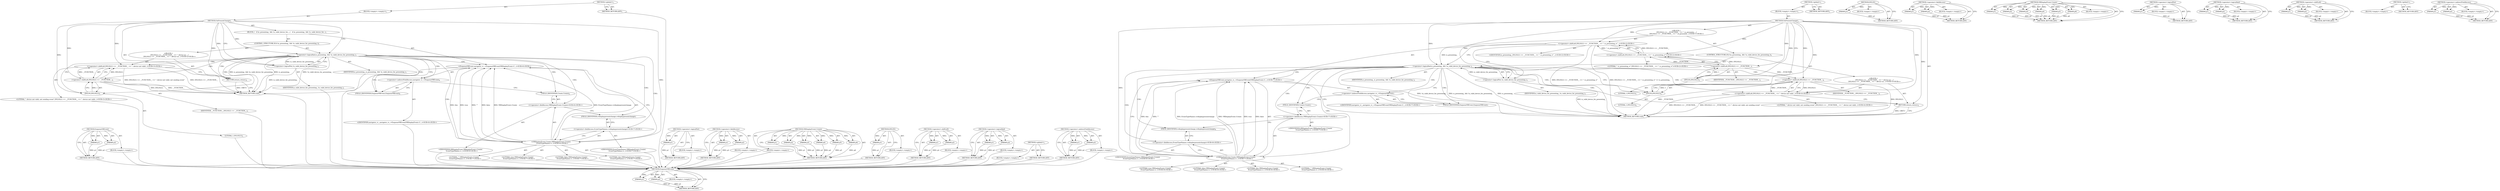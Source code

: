 digraph "&lt;operator&gt;.indirectFieldAccess" {
vulnerable_81 [label=<(METHOD,EnqueueVREvent)>];
vulnerable_82 [label=<(PARAM,p1)>];
vulnerable_83 [label=<(PARAM,p2)>];
vulnerable_84 [label=<(BLOCK,&lt;empty&gt;,&lt;empty&gt;)>];
vulnerable_85 [label=<(METHOD_RETURN,ANY)>];
vulnerable_6 [label=<(METHOD,&lt;global&gt;)<SUB>1</SUB>>];
vulnerable_7 [label=<(BLOCK,&lt;empty&gt;,&lt;empty&gt;)<SUB>1</SUB>>];
vulnerable_8 [label=<(METHOD,OnPresentChange)<SUB>1</SUB>>];
vulnerable_9 [label=<(BLOCK,{
   if (is_presenting_ &amp;&amp; !is_valid_device_for...,{
   if (is_presenting_ &amp;&amp; !is_valid_device_for...)<SUB>1</SUB>>];
vulnerable_10 [label=<(CONTROL_STRUCTURE,IF,if (is_presenting_ &amp;&amp; !is_valid_device_for_presenting_))<SUB>2</SUB>>];
vulnerable_11 [label=<(&lt;operator&gt;.logicalAnd,is_presenting_ &amp;&amp; !is_valid_device_for_presenting_)<SUB>2</SUB>>];
vulnerable_12 [label=<(IDENTIFIER,is_presenting_,is_presenting_ &amp;&amp; !is_valid_device_for_presenting_)<SUB>2</SUB>>];
vulnerable_13 [label=<(&lt;operator&gt;.logicalNot,!is_valid_device_for_presenting_)<SUB>2</SUB>>];
vulnerable_14 [label=<(IDENTIFIER,is_valid_device_for_presenting_,!is_valid_device_for_presenting_)<SUB>2</SUB>>];
vulnerable_15 [label="<(BLOCK,{
     DVLOG(1) &lt;&lt; __FUNCTION__ &lt;&lt; &quot;: device no...,{
     DVLOG(1) &lt;&lt; __FUNCTION__ &lt;&lt; &quot;: device no...)<SUB>2</SUB>>"];
vulnerable_16 [label="<(&lt;operator&gt;.shiftLeft,DVLOG(1) &lt;&lt; __FUNCTION__ &lt;&lt; &quot;: device not valid...)<SUB>3</SUB>>"];
vulnerable_17 [label=<(&lt;operator&gt;.shiftLeft,DVLOG(1) &lt;&lt; __FUNCTION__)<SUB>3</SUB>>];
vulnerable_18 [label=<(DVLOG,DVLOG(1))<SUB>3</SUB>>];
vulnerable_19 [label=<(LITERAL,1,DVLOG(1))<SUB>3</SUB>>];
vulnerable_20 [label=<(IDENTIFIER,__FUNCTION__,DVLOG(1) &lt;&lt; __FUNCTION__)<SUB>3</SUB>>];
vulnerable_21 [label="<(LITERAL,&quot;: device not valid, not sending event&quot;,DVLOG(1) &lt;&lt; __FUNCTION__ &lt;&lt; &quot;: device not valid...)<SUB>3</SUB>>"];
vulnerable_22 [label=<(RETURN,return;,return;)<SUB>4</SUB>>];
vulnerable_23 [label="<(EnqueueVREvent,navigator_vr_-&gt;EnqueueVREvent(VRDisplayEvent::C...)<SUB>6</SUB>>"];
vulnerable_24 [label=<(&lt;operator&gt;.indirectFieldAccess,navigator_vr_-&gt;EnqueueVREvent)<SUB>6</SUB>>];
vulnerable_25 [label="<(IDENTIFIER,navigator_vr_,navigator_vr_-&gt;EnqueueVREvent(VRDisplayEvent::C...)<SUB>6</SUB>>"];
vulnerable_26 [label=<(FIELD_IDENTIFIER,EnqueueVREvent,EnqueueVREvent)<SUB>6</SUB>>];
vulnerable_27 [label="<(VRDisplayEvent.Create,VRDisplayEvent::Create(
      EventTypeNames::v...)<SUB>6</SUB>>"];
vulnerable_28 [label="<(&lt;operator&gt;.fieldAccess,VRDisplayEvent::Create)<SUB>6</SUB>>"];
vulnerable_29 [label="<(IDENTIFIER,VRDisplayEvent,VRDisplayEvent::Create(
      EventTypeNames::v...)<SUB>6</SUB>>"];
vulnerable_30 [label=<(FIELD_IDENTIFIER,Create,Create)<SUB>6</SUB>>];
vulnerable_31 [label="<(&lt;operator&gt;.fieldAccess,EventTypeNames::vrdisplaypresentchange)<SUB>7</SUB>>"];
vulnerable_32 [label="<(IDENTIFIER,EventTypeNames,VRDisplayEvent::Create(
      EventTypeNames::v...)<SUB>7</SUB>>"];
vulnerable_33 [label=<(FIELD_IDENTIFIER,vrdisplaypresentchange,vrdisplaypresentchange)<SUB>7</SUB>>];
vulnerable_34 [label="<(LITERAL,true,VRDisplayEvent::Create(
      EventTypeNames::v...)<SUB>7</SUB>>"];
vulnerable_35 [label="<(LITERAL,false,VRDisplayEvent::Create(
      EventTypeNames::v...)<SUB>7</SUB>>"];
vulnerable_36 [label="<(LITERAL,this,VRDisplayEvent::Create(
      EventTypeNames::v...)<SUB>7</SUB>>"];
vulnerable_37 [label="<(LITERAL,&quot;&quot;,VRDisplayEvent::Create(
      EventTypeNames::v...)<SUB>7</SUB>>"];
vulnerable_38 [label=<(METHOD_RETURN,void)<SUB>1</SUB>>];
vulnerable_40 [label=<(METHOD_RETURN,ANY)<SUB>1</SUB>>];
vulnerable_68 [label=<(METHOD,&lt;operator&gt;.logicalNot)>];
vulnerable_69 [label=<(PARAM,p1)>];
vulnerable_70 [label=<(BLOCK,&lt;empty&gt;,&lt;empty&gt;)>];
vulnerable_71 [label=<(METHOD_RETURN,ANY)>];
vulnerable_100 [label=<(METHOD,&lt;operator&gt;.fieldAccess)>];
vulnerable_101 [label=<(PARAM,p1)>];
vulnerable_102 [label=<(PARAM,p2)>];
vulnerable_103 [label=<(BLOCK,&lt;empty&gt;,&lt;empty&gt;)>];
vulnerable_104 [label=<(METHOD_RETURN,ANY)>];
vulnerable_91 [label=<(METHOD,VRDisplayEvent.Create)>];
vulnerable_92 [label=<(PARAM,p1)>];
vulnerable_93 [label=<(PARAM,p2)>];
vulnerable_94 [label=<(PARAM,p3)>];
vulnerable_95 [label=<(PARAM,p4)>];
vulnerable_96 [label=<(PARAM,p5)>];
vulnerable_97 [label=<(PARAM,p6)>];
vulnerable_98 [label=<(BLOCK,&lt;empty&gt;,&lt;empty&gt;)>];
vulnerable_99 [label=<(METHOD_RETURN,ANY)>];
vulnerable_77 [label=<(METHOD,DVLOG)>];
vulnerable_78 [label=<(PARAM,p1)>];
vulnerable_79 [label=<(BLOCK,&lt;empty&gt;,&lt;empty&gt;)>];
vulnerable_80 [label=<(METHOD_RETURN,ANY)>];
vulnerable_72 [label=<(METHOD,&lt;operator&gt;.shiftLeft)>];
vulnerable_73 [label=<(PARAM,p1)>];
vulnerable_74 [label=<(PARAM,p2)>];
vulnerable_75 [label=<(BLOCK,&lt;empty&gt;,&lt;empty&gt;)>];
vulnerable_76 [label=<(METHOD_RETURN,ANY)>];
vulnerable_63 [label=<(METHOD,&lt;operator&gt;.logicalAnd)>];
vulnerable_64 [label=<(PARAM,p1)>];
vulnerable_65 [label=<(PARAM,p2)>];
vulnerable_66 [label=<(BLOCK,&lt;empty&gt;,&lt;empty&gt;)>];
vulnerable_67 [label=<(METHOD_RETURN,ANY)>];
vulnerable_57 [label=<(METHOD,&lt;global&gt;)<SUB>1</SUB>>];
vulnerable_58 [label=<(BLOCK,&lt;empty&gt;,&lt;empty&gt;)>];
vulnerable_59 [label=<(METHOD_RETURN,ANY)>];
vulnerable_86 [label=<(METHOD,&lt;operator&gt;.indirectFieldAccess)>];
vulnerable_87 [label=<(PARAM,p1)>];
vulnerable_88 [label=<(PARAM,p2)>];
vulnerable_89 [label=<(BLOCK,&lt;empty&gt;,&lt;empty&gt;)>];
vulnerable_90 [label=<(METHOD_RETURN,ANY)>];
fixed_91 [label=<(METHOD,EnqueueVREvent)>];
fixed_92 [label=<(PARAM,p1)>];
fixed_93 [label=<(PARAM,p2)>];
fixed_94 [label=<(BLOCK,&lt;empty&gt;,&lt;empty&gt;)>];
fixed_95 [label=<(METHOD_RETURN,ANY)>];
fixed_6 [label=<(METHOD,&lt;global&gt;)<SUB>1</SUB>>];
fixed_7 [label=<(BLOCK,&lt;empty&gt;,&lt;empty&gt;)<SUB>1</SUB>>];
fixed_8 [label=<(METHOD,OnPresentChange)<SUB>1</SUB>>];
fixed_9 [label="<(BLOCK,{
  DVLOG(1) &lt;&lt; __FUNCTION__ &lt;&lt; &quot;: is_presentin...,{
  DVLOG(1) &lt;&lt; __FUNCTION__ &lt;&lt; &quot;: is_presentin...)<SUB>1</SUB>>"];
fixed_10 [label="<(&lt;operator&gt;.shiftLeft,DVLOG(1) &lt;&lt; __FUNCTION__ &lt;&lt; &quot;: is_presenting_=&quot;...)<SUB>2</SUB>>"];
fixed_11 [label="<(&lt;operator&gt;.shiftLeft,DVLOG(1) &lt;&lt; __FUNCTION__ &lt;&lt; &quot;: is_presenting_=&quot;)<SUB>2</SUB>>"];
fixed_12 [label=<(&lt;operator&gt;.shiftLeft,DVLOG(1) &lt;&lt; __FUNCTION__)<SUB>2</SUB>>];
fixed_13 [label=<(DVLOG,DVLOG(1))<SUB>2</SUB>>];
fixed_14 [label=<(LITERAL,1,DVLOG(1))<SUB>2</SUB>>];
fixed_15 [label=<(IDENTIFIER,__FUNCTION__,DVLOG(1) &lt;&lt; __FUNCTION__)<SUB>2</SUB>>];
fixed_16 [label="<(LITERAL,&quot;: is_presenting_=&quot;,DVLOG(1) &lt;&lt; __FUNCTION__ &lt;&lt; &quot;: is_presenting_=&quot;)<SUB>2</SUB>>"];
fixed_17 [label="<(IDENTIFIER,is_presenting_,DVLOG(1) &lt;&lt; __FUNCTION__ &lt;&lt; &quot;: is_presenting_=&quot;...)<SUB>2</SUB>>"];
fixed_18 [label=<(CONTROL_STRUCTURE,IF,if (is_presenting_ &amp;&amp; !is_valid_device_for_presenting_))<SUB>3</SUB>>];
fixed_19 [label=<(&lt;operator&gt;.logicalAnd,is_presenting_ &amp;&amp; !is_valid_device_for_presenting_)<SUB>3</SUB>>];
fixed_20 [label=<(IDENTIFIER,is_presenting_,is_presenting_ &amp;&amp; !is_valid_device_for_presenting_)<SUB>3</SUB>>];
fixed_21 [label=<(&lt;operator&gt;.logicalNot,!is_valid_device_for_presenting_)<SUB>3</SUB>>];
fixed_22 [label=<(IDENTIFIER,is_valid_device_for_presenting_,!is_valid_device_for_presenting_)<SUB>3</SUB>>];
fixed_23 [label="<(BLOCK,{
     DVLOG(1) &lt;&lt; __FUNCTION__ &lt;&lt; &quot;: device no...,{
     DVLOG(1) &lt;&lt; __FUNCTION__ &lt;&lt; &quot;: device no...)<SUB>3</SUB>>"];
fixed_24 [label="<(&lt;operator&gt;.shiftLeft,DVLOG(1) &lt;&lt; __FUNCTION__ &lt;&lt; &quot;: device not valid...)<SUB>4</SUB>>"];
fixed_25 [label=<(&lt;operator&gt;.shiftLeft,DVLOG(1) &lt;&lt; __FUNCTION__)<SUB>4</SUB>>];
fixed_26 [label=<(DVLOG,DVLOG(1))<SUB>4</SUB>>];
fixed_27 [label=<(LITERAL,1,DVLOG(1))<SUB>4</SUB>>];
fixed_28 [label=<(IDENTIFIER,__FUNCTION__,DVLOG(1) &lt;&lt; __FUNCTION__)<SUB>4</SUB>>];
fixed_29 [label="<(LITERAL,&quot;: device not valid, not sending event&quot;,DVLOG(1) &lt;&lt; __FUNCTION__ &lt;&lt; &quot;: device not valid...)<SUB>4</SUB>>"];
fixed_30 [label=<(RETURN,return;,return;)<SUB>5</SUB>>];
fixed_31 [label="<(EnqueueVREvent,navigator_vr_-&gt;EnqueueVREvent(VRDisplayEvent::C...)<SUB>7</SUB>>"];
fixed_32 [label=<(&lt;operator&gt;.indirectFieldAccess,navigator_vr_-&gt;EnqueueVREvent)<SUB>7</SUB>>];
fixed_33 [label="<(IDENTIFIER,navigator_vr_,navigator_vr_-&gt;EnqueueVREvent(VRDisplayEvent::C...)<SUB>7</SUB>>"];
fixed_34 [label=<(FIELD_IDENTIFIER,EnqueueVREvent,EnqueueVREvent)<SUB>7</SUB>>];
fixed_35 [label="<(VRDisplayEvent.Create,VRDisplayEvent::Create(
      EventTypeNames::v...)<SUB>7</SUB>>"];
fixed_36 [label="<(&lt;operator&gt;.fieldAccess,VRDisplayEvent::Create)<SUB>7</SUB>>"];
fixed_37 [label="<(IDENTIFIER,VRDisplayEvent,VRDisplayEvent::Create(
      EventTypeNames::v...)<SUB>7</SUB>>"];
fixed_38 [label=<(FIELD_IDENTIFIER,Create,Create)<SUB>7</SUB>>];
fixed_39 [label="<(&lt;operator&gt;.fieldAccess,EventTypeNames::vrdisplaypresentchange)<SUB>8</SUB>>"];
fixed_40 [label="<(IDENTIFIER,EventTypeNames,VRDisplayEvent::Create(
      EventTypeNames::v...)<SUB>8</SUB>>"];
fixed_41 [label=<(FIELD_IDENTIFIER,vrdisplaypresentchange,vrdisplaypresentchange)<SUB>8</SUB>>];
fixed_42 [label="<(LITERAL,true,VRDisplayEvent::Create(
      EventTypeNames::v...)<SUB>8</SUB>>"];
fixed_43 [label="<(LITERAL,false,VRDisplayEvent::Create(
      EventTypeNames::v...)<SUB>8</SUB>>"];
fixed_44 [label="<(LITERAL,this,VRDisplayEvent::Create(
      EventTypeNames::v...)<SUB>8</SUB>>"];
fixed_45 [label="<(LITERAL,&quot;&quot;,VRDisplayEvent::Create(
      EventTypeNames::v...)<SUB>8</SUB>>"];
fixed_46 [label=<(METHOD_RETURN,void)<SUB>1</SUB>>];
fixed_48 [label=<(METHOD_RETURN,ANY)<SUB>1</SUB>>];
fixed_78 [label=<(METHOD,DVLOG)>];
fixed_79 [label=<(PARAM,p1)>];
fixed_80 [label=<(BLOCK,&lt;empty&gt;,&lt;empty&gt;)>];
fixed_81 [label=<(METHOD_RETURN,ANY)>];
fixed_110 [label=<(METHOD,&lt;operator&gt;.fieldAccess)>];
fixed_111 [label=<(PARAM,p1)>];
fixed_112 [label=<(PARAM,p2)>];
fixed_113 [label=<(BLOCK,&lt;empty&gt;,&lt;empty&gt;)>];
fixed_114 [label=<(METHOD_RETURN,ANY)>];
fixed_101 [label=<(METHOD,VRDisplayEvent.Create)>];
fixed_102 [label=<(PARAM,p1)>];
fixed_103 [label=<(PARAM,p2)>];
fixed_104 [label=<(PARAM,p3)>];
fixed_105 [label=<(PARAM,p4)>];
fixed_106 [label=<(PARAM,p5)>];
fixed_107 [label=<(PARAM,p6)>];
fixed_108 [label=<(BLOCK,&lt;empty&gt;,&lt;empty&gt;)>];
fixed_109 [label=<(METHOD_RETURN,ANY)>];
fixed_87 [label=<(METHOD,&lt;operator&gt;.logicalNot)>];
fixed_88 [label=<(PARAM,p1)>];
fixed_89 [label=<(BLOCK,&lt;empty&gt;,&lt;empty&gt;)>];
fixed_90 [label=<(METHOD_RETURN,ANY)>];
fixed_82 [label=<(METHOD,&lt;operator&gt;.logicalAnd)>];
fixed_83 [label=<(PARAM,p1)>];
fixed_84 [label=<(PARAM,p2)>];
fixed_85 [label=<(BLOCK,&lt;empty&gt;,&lt;empty&gt;)>];
fixed_86 [label=<(METHOD_RETURN,ANY)>];
fixed_73 [label=<(METHOD,&lt;operator&gt;.shiftLeft)>];
fixed_74 [label=<(PARAM,p1)>];
fixed_75 [label=<(PARAM,p2)>];
fixed_76 [label=<(BLOCK,&lt;empty&gt;,&lt;empty&gt;)>];
fixed_77 [label=<(METHOD_RETURN,ANY)>];
fixed_67 [label=<(METHOD,&lt;global&gt;)<SUB>1</SUB>>];
fixed_68 [label=<(BLOCK,&lt;empty&gt;,&lt;empty&gt;)>];
fixed_69 [label=<(METHOD_RETURN,ANY)>];
fixed_96 [label=<(METHOD,&lt;operator&gt;.indirectFieldAccess)>];
fixed_97 [label=<(PARAM,p1)>];
fixed_98 [label=<(PARAM,p2)>];
fixed_99 [label=<(BLOCK,&lt;empty&gt;,&lt;empty&gt;)>];
fixed_100 [label=<(METHOD_RETURN,ANY)>];
vulnerable_81 -> vulnerable_82  [key=0, label="AST: "];
vulnerable_81 -> vulnerable_82  [key=1, label="DDG: "];
vulnerable_81 -> vulnerable_84  [key=0, label="AST: "];
vulnerable_81 -> vulnerable_83  [key=0, label="AST: "];
vulnerable_81 -> vulnerable_83  [key=1, label="DDG: "];
vulnerable_81 -> vulnerable_85  [key=0, label="AST: "];
vulnerable_81 -> vulnerable_85  [key=1, label="CFG: "];
vulnerable_82 -> vulnerable_85  [key=0, label="DDG: p1"];
vulnerable_83 -> vulnerable_85  [key=0, label="DDG: p2"];
vulnerable_84 -> fixed_91  [key=0];
vulnerable_85 -> fixed_91  [key=0];
vulnerable_6 -> vulnerable_7  [key=0, label="AST: "];
vulnerable_6 -> vulnerable_40  [key=0, label="AST: "];
vulnerable_6 -> vulnerable_40  [key=1, label="CFG: "];
vulnerable_7 -> vulnerable_8  [key=0, label="AST: "];
vulnerable_8 -> vulnerable_9  [key=0, label="AST: "];
vulnerable_8 -> vulnerable_38  [key=0, label="AST: "];
vulnerable_8 -> vulnerable_11  [key=0, label="CFG: "];
vulnerable_8 -> vulnerable_11  [key=1, label="DDG: "];
vulnerable_8 -> vulnerable_13  [key=0, label="CFG: "];
vulnerable_8 -> vulnerable_13  [key=1, label="DDG: "];
vulnerable_8 -> vulnerable_22  [key=0, label="DDG: "];
vulnerable_8 -> vulnerable_27  [key=0, label="DDG: "];
vulnerable_8 -> vulnerable_16  [key=0, label="DDG: "];
vulnerable_8 -> vulnerable_17  [key=0, label="DDG: "];
vulnerable_8 -> vulnerable_18  [key=0, label="DDG: "];
vulnerable_9 -> vulnerable_10  [key=0, label="AST: "];
vulnerable_9 -> vulnerable_23  [key=0, label="AST: "];
vulnerable_10 -> vulnerable_11  [key=0, label="AST: "];
vulnerable_10 -> vulnerable_15  [key=0, label="AST: "];
vulnerable_11 -> vulnerable_12  [key=0, label="AST: "];
vulnerable_11 -> vulnerable_13  [key=0, label="AST: "];
vulnerable_11 -> vulnerable_18  [key=0, label="CFG: "];
vulnerable_11 -> vulnerable_18  [key=1, label="CDG: "];
vulnerable_11 -> vulnerable_26  [key=0, label="CFG: "];
vulnerable_11 -> vulnerable_26  [key=1, label="CDG: "];
vulnerable_11 -> vulnerable_38  [key=0, label="DDG: !is_valid_device_for_presenting_"];
vulnerable_11 -> vulnerable_38  [key=1, label="DDG: is_presenting_ &amp;&amp; !is_valid_device_for_presenting_"];
vulnerable_11 -> vulnerable_38  [key=2, label="DDG: is_presenting_"];
vulnerable_11 -> vulnerable_24  [key=0, label="CDG: "];
vulnerable_11 -> vulnerable_16  [key=0, label="CDG: "];
vulnerable_11 -> vulnerable_17  [key=0, label="CDG: "];
vulnerable_11 -> vulnerable_30  [key=0, label="CDG: "];
vulnerable_11 -> vulnerable_33  [key=0, label="CDG: "];
vulnerable_11 -> vulnerable_23  [key=0, label="CDG: "];
vulnerable_11 -> vulnerable_28  [key=0, label="CDG: "];
vulnerable_11 -> vulnerable_22  [key=0, label="CDG: "];
vulnerable_11 -> vulnerable_27  [key=0, label="CDG: "];
vulnerable_11 -> vulnerable_31  [key=0, label="CDG: "];
vulnerable_12 -> fixed_91  [key=0];
vulnerable_13 -> vulnerable_14  [key=0, label="AST: "];
vulnerable_13 -> vulnerable_11  [key=0, label="CFG: "];
vulnerable_13 -> vulnerable_11  [key=1, label="DDG: is_valid_device_for_presenting_"];
vulnerable_13 -> vulnerable_38  [key=0, label="DDG: is_valid_device_for_presenting_"];
vulnerable_14 -> fixed_91  [key=0];
vulnerable_15 -> vulnerable_16  [key=0, label="AST: "];
vulnerable_15 -> vulnerable_22  [key=0, label="AST: "];
vulnerable_16 -> vulnerable_17  [key=0, label="AST: "];
vulnerable_16 -> vulnerable_21  [key=0, label="AST: "];
vulnerable_16 -> vulnerable_22  [key=0, label="CFG: "];
vulnerable_16 -> vulnerable_38  [key=0, label="DDG: DVLOG(1) &lt;&lt; __FUNCTION__"];
vulnerable_16 -> vulnerable_38  [key=1, label="DDG: DVLOG(1) &lt;&lt; __FUNCTION__ &lt;&lt; &quot;: device not valid, not sending event&quot;"];
vulnerable_17 -> vulnerable_18  [key=0, label="AST: "];
vulnerable_17 -> vulnerable_20  [key=0, label="AST: "];
vulnerable_17 -> vulnerable_16  [key=0, label="CFG: "];
vulnerable_17 -> vulnerable_16  [key=1, label="DDG: DVLOG(1)"];
vulnerable_17 -> vulnerable_16  [key=2, label="DDG: __FUNCTION__"];
vulnerable_17 -> vulnerable_38  [key=0, label="DDG: DVLOG(1)"];
vulnerable_17 -> vulnerable_38  [key=1, label="DDG: __FUNCTION__"];
vulnerable_18 -> vulnerable_19  [key=0, label="AST: "];
vulnerable_18 -> vulnerable_17  [key=0, label="CFG: "];
vulnerable_18 -> vulnerable_17  [key=1, label="DDG: 1"];
vulnerable_19 -> fixed_91  [key=0];
vulnerable_20 -> fixed_91  [key=0];
vulnerable_21 -> fixed_91  [key=0];
vulnerable_22 -> vulnerable_38  [key=0, label="CFG: "];
vulnerable_22 -> vulnerable_38  [key=1, label="DDG: &lt;RET&gt;"];
vulnerable_23 -> vulnerable_24  [key=0, label="AST: "];
vulnerable_23 -> vulnerable_27  [key=0, label="AST: "];
vulnerable_23 -> vulnerable_38  [key=0, label="CFG: "];
vulnerable_24 -> vulnerable_25  [key=0, label="AST: "];
vulnerable_24 -> vulnerable_26  [key=0, label="AST: "];
vulnerable_24 -> vulnerable_30  [key=0, label="CFG: "];
vulnerable_25 -> fixed_91  [key=0];
vulnerable_26 -> vulnerable_24  [key=0, label="CFG: "];
vulnerable_27 -> vulnerable_28  [key=0, label="AST: "];
vulnerable_27 -> vulnerable_31  [key=0, label="AST: "];
vulnerable_27 -> vulnerable_34  [key=0, label="AST: "];
vulnerable_27 -> vulnerable_35  [key=0, label="AST: "];
vulnerable_27 -> vulnerable_36  [key=0, label="AST: "];
vulnerable_27 -> vulnerable_37  [key=0, label="AST: "];
vulnerable_27 -> vulnerable_23  [key=0, label="CFG: "];
vulnerable_27 -> vulnerable_23  [key=1, label="DDG: this"];
vulnerable_27 -> vulnerable_23  [key=2, label="DDG: true"];
vulnerable_27 -> vulnerable_23  [key=3, label="DDG: &quot;&quot;"];
vulnerable_27 -> vulnerable_23  [key=4, label="DDG: false"];
vulnerable_27 -> vulnerable_23  [key=5, label="DDG: VRDisplayEvent::Create"];
vulnerable_27 -> vulnerable_23  [key=6, label="DDG: EventTypeNames::vrdisplaypresentchange"];
vulnerable_28 -> vulnerable_29  [key=0, label="AST: "];
vulnerable_28 -> vulnerable_30  [key=0, label="AST: "];
vulnerable_28 -> vulnerable_33  [key=0, label="CFG: "];
vulnerable_29 -> fixed_91  [key=0];
vulnerable_30 -> vulnerable_28  [key=0, label="CFG: "];
vulnerable_31 -> vulnerable_32  [key=0, label="AST: "];
vulnerable_31 -> vulnerable_33  [key=0, label="AST: "];
vulnerable_31 -> vulnerable_27  [key=0, label="CFG: "];
vulnerable_32 -> fixed_91  [key=0];
vulnerable_33 -> vulnerable_31  [key=0, label="CFG: "];
vulnerable_34 -> fixed_91  [key=0];
vulnerable_35 -> fixed_91  [key=0];
vulnerable_36 -> fixed_91  [key=0];
vulnerable_37 -> fixed_91  [key=0];
vulnerable_38 -> fixed_91  [key=0];
vulnerable_40 -> fixed_91  [key=0];
vulnerable_68 -> vulnerable_69  [key=0, label="AST: "];
vulnerable_68 -> vulnerable_69  [key=1, label="DDG: "];
vulnerable_68 -> vulnerable_70  [key=0, label="AST: "];
vulnerable_68 -> vulnerable_71  [key=0, label="AST: "];
vulnerable_68 -> vulnerable_71  [key=1, label="CFG: "];
vulnerable_69 -> vulnerable_71  [key=0, label="DDG: p1"];
vulnerable_70 -> fixed_91  [key=0];
vulnerable_71 -> fixed_91  [key=0];
vulnerable_100 -> vulnerable_101  [key=0, label="AST: "];
vulnerable_100 -> vulnerable_101  [key=1, label="DDG: "];
vulnerable_100 -> vulnerable_103  [key=0, label="AST: "];
vulnerable_100 -> vulnerable_102  [key=0, label="AST: "];
vulnerable_100 -> vulnerable_102  [key=1, label="DDG: "];
vulnerable_100 -> vulnerable_104  [key=0, label="AST: "];
vulnerable_100 -> vulnerable_104  [key=1, label="CFG: "];
vulnerable_101 -> vulnerable_104  [key=0, label="DDG: p1"];
vulnerable_102 -> vulnerable_104  [key=0, label="DDG: p2"];
vulnerable_103 -> fixed_91  [key=0];
vulnerable_104 -> fixed_91  [key=0];
vulnerable_91 -> vulnerable_92  [key=0, label="AST: "];
vulnerable_91 -> vulnerable_92  [key=1, label="DDG: "];
vulnerable_91 -> vulnerable_98  [key=0, label="AST: "];
vulnerable_91 -> vulnerable_93  [key=0, label="AST: "];
vulnerable_91 -> vulnerable_93  [key=1, label="DDG: "];
vulnerable_91 -> vulnerable_99  [key=0, label="AST: "];
vulnerable_91 -> vulnerable_99  [key=1, label="CFG: "];
vulnerable_91 -> vulnerable_94  [key=0, label="AST: "];
vulnerable_91 -> vulnerable_94  [key=1, label="DDG: "];
vulnerable_91 -> vulnerable_95  [key=0, label="AST: "];
vulnerable_91 -> vulnerable_95  [key=1, label="DDG: "];
vulnerable_91 -> vulnerable_96  [key=0, label="AST: "];
vulnerable_91 -> vulnerable_96  [key=1, label="DDG: "];
vulnerable_91 -> vulnerable_97  [key=0, label="AST: "];
vulnerable_91 -> vulnerable_97  [key=1, label="DDG: "];
vulnerable_92 -> vulnerable_99  [key=0, label="DDG: p1"];
vulnerable_93 -> vulnerable_99  [key=0, label="DDG: p2"];
vulnerable_94 -> vulnerable_99  [key=0, label="DDG: p3"];
vulnerable_95 -> vulnerable_99  [key=0, label="DDG: p4"];
vulnerable_96 -> vulnerable_99  [key=0, label="DDG: p5"];
vulnerable_97 -> vulnerable_99  [key=0, label="DDG: p6"];
vulnerable_98 -> fixed_91  [key=0];
vulnerable_99 -> fixed_91  [key=0];
vulnerable_77 -> vulnerable_78  [key=0, label="AST: "];
vulnerable_77 -> vulnerable_78  [key=1, label="DDG: "];
vulnerable_77 -> vulnerable_79  [key=0, label="AST: "];
vulnerable_77 -> vulnerable_80  [key=0, label="AST: "];
vulnerable_77 -> vulnerable_80  [key=1, label="CFG: "];
vulnerable_78 -> vulnerable_80  [key=0, label="DDG: p1"];
vulnerable_79 -> fixed_91  [key=0];
vulnerable_80 -> fixed_91  [key=0];
vulnerable_72 -> vulnerable_73  [key=0, label="AST: "];
vulnerable_72 -> vulnerable_73  [key=1, label="DDG: "];
vulnerable_72 -> vulnerable_75  [key=0, label="AST: "];
vulnerable_72 -> vulnerable_74  [key=0, label="AST: "];
vulnerable_72 -> vulnerable_74  [key=1, label="DDG: "];
vulnerable_72 -> vulnerable_76  [key=0, label="AST: "];
vulnerable_72 -> vulnerable_76  [key=1, label="CFG: "];
vulnerable_73 -> vulnerable_76  [key=0, label="DDG: p1"];
vulnerable_74 -> vulnerable_76  [key=0, label="DDG: p2"];
vulnerable_75 -> fixed_91  [key=0];
vulnerable_76 -> fixed_91  [key=0];
vulnerable_63 -> vulnerable_64  [key=0, label="AST: "];
vulnerable_63 -> vulnerable_64  [key=1, label="DDG: "];
vulnerable_63 -> vulnerable_66  [key=0, label="AST: "];
vulnerable_63 -> vulnerable_65  [key=0, label="AST: "];
vulnerable_63 -> vulnerable_65  [key=1, label="DDG: "];
vulnerable_63 -> vulnerable_67  [key=0, label="AST: "];
vulnerable_63 -> vulnerable_67  [key=1, label="CFG: "];
vulnerable_64 -> vulnerable_67  [key=0, label="DDG: p1"];
vulnerable_65 -> vulnerable_67  [key=0, label="DDG: p2"];
vulnerable_66 -> fixed_91  [key=0];
vulnerable_67 -> fixed_91  [key=0];
vulnerable_57 -> vulnerable_58  [key=0, label="AST: "];
vulnerable_57 -> vulnerable_59  [key=0, label="AST: "];
vulnerable_57 -> vulnerable_59  [key=1, label="CFG: "];
vulnerable_58 -> fixed_91  [key=0];
vulnerable_59 -> fixed_91  [key=0];
vulnerable_86 -> vulnerable_87  [key=0, label="AST: "];
vulnerable_86 -> vulnerable_87  [key=1, label="DDG: "];
vulnerable_86 -> vulnerable_89  [key=0, label="AST: "];
vulnerable_86 -> vulnerable_88  [key=0, label="AST: "];
vulnerable_86 -> vulnerable_88  [key=1, label="DDG: "];
vulnerable_86 -> vulnerable_90  [key=0, label="AST: "];
vulnerable_86 -> vulnerable_90  [key=1, label="CFG: "];
vulnerable_87 -> vulnerable_90  [key=0, label="DDG: p1"];
vulnerable_88 -> vulnerable_90  [key=0, label="DDG: p2"];
vulnerable_89 -> fixed_91  [key=0];
vulnerable_90 -> fixed_91  [key=0];
fixed_91 -> fixed_92  [key=0, label="AST: "];
fixed_91 -> fixed_92  [key=1, label="DDG: "];
fixed_91 -> fixed_94  [key=0, label="AST: "];
fixed_91 -> fixed_93  [key=0, label="AST: "];
fixed_91 -> fixed_93  [key=1, label="DDG: "];
fixed_91 -> fixed_95  [key=0, label="AST: "];
fixed_91 -> fixed_95  [key=1, label="CFG: "];
fixed_92 -> fixed_95  [key=0, label="DDG: p1"];
fixed_93 -> fixed_95  [key=0, label="DDG: p2"];
fixed_6 -> fixed_7  [key=0, label="AST: "];
fixed_6 -> fixed_48  [key=0, label="AST: "];
fixed_6 -> fixed_48  [key=1, label="CFG: "];
fixed_7 -> fixed_8  [key=0, label="AST: "];
fixed_8 -> fixed_9  [key=0, label="AST: "];
fixed_8 -> fixed_46  [key=0, label="AST: "];
fixed_8 -> fixed_13  [key=0, label="CFG: "];
fixed_8 -> fixed_13  [key=1, label="DDG: "];
fixed_8 -> fixed_10  [key=0, label="DDG: "];
fixed_8 -> fixed_11  [key=0, label="DDG: "];
fixed_8 -> fixed_19  [key=0, label="DDG: "];
fixed_8 -> fixed_30  [key=0, label="DDG: "];
fixed_8 -> fixed_35  [key=0, label="DDG: "];
fixed_8 -> fixed_12  [key=0, label="DDG: "];
fixed_8 -> fixed_21  [key=0, label="DDG: "];
fixed_8 -> fixed_24  [key=0, label="DDG: "];
fixed_8 -> fixed_25  [key=0, label="DDG: "];
fixed_8 -> fixed_26  [key=0, label="DDG: "];
fixed_9 -> fixed_10  [key=0, label="AST: "];
fixed_9 -> fixed_18  [key=0, label="AST: "];
fixed_9 -> fixed_31  [key=0, label="AST: "];
fixed_10 -> fixed_11  [key=0, label="AST: "];
fixed_10 -> fixed_17  [key=0, label="AST: "];
fixed_10 -> fixed_19  [key=0, label="CFG: "];
fixed_10 -> fixed_19  [key=1, label="DDG: is_presenting_"];
fixed_10 -> fixed_21  [key=0, label="CFG: "];
fixed_10 -> fixed_46  [key=0, label="DDG: DVLOG(1) &lt;&lt; __FUNCTION__ &lt;&lt; &quot;: is_presenting_=&quot;"];
fixed_10 -> fixed_46  [key=1, label="DDG: DVLOG(1) &lt;&lt; __FUNCTION__ &lt;&lt; &quot;: is_presenting_=&quot; &lt;&lt; is_presenting_"];
fixed_11 -> fixed_12  [key=0, label="AST: "];
fixed_11 -> fixed_16  [key=0, label="AST: "];
fixed_11 -> fixed_10  [key=0, label="CFG: "];
fixed_11 -> fixed_10  [key=1, label="DDG: DVLOG(1) &lt;&lt; __FUNCTION__"];
fixed_11 -> fixed_10  [key=2, label="DDG: &quot;: is_presenting_=&quot;"];
fixed_12 -> fixed_13  [key=0, label="AST: "];
fixed_12 -> fixed_15  [key=0, label="AST: "];
fixed_12 -> fixed_11  [key=0, label="CFG: "];
fixed_12 -> fixed_11  [key=1, label="DDG: DVLOG(1)"];
fixed_12 -> fixed_11  [key=2, label="DDG: __FUNCTION__"];
fixed_12 -> fixed_25  [key=0, label="DDG: __FUNCTION__"];
fixed_13 -> fixed_14  [key=0, label="AST: "];
fixed_13 -> fixed_12  [key=0, label="CFG: "];
fixed_13 -> fixed_12  [key=1, label="DDG: 1"];
fixed_18 -> fixed_19  [key=0, label="AST: "];
fixed_18 -> fixed_23  [key=0, label="AST: "];
fixed_19 -> fixed_20  [key=0, label="AST: "];
fixed_19 -> fixed_21  [key=0, label="AST: "];
fixed_19 -> fixed_26  [key=0, label="CFG: "];
fixed_19 -> fixed_26  [key=1, label="CDG: "];
fixed_19 -> fixed_34  [key=0, label="CFG: "];
fixed_19 -> fixed_34  [key=1, label="CDG: "];
fixed_19 -> fixed_46  [key=0, label="DDG: is_presenting_"];
fixed_19 -> fixed_46  [key=1, label="DDG: !is_valid_device_for_presenting_"];
fixed_19 -> fixed_46  [key=2, label="DDG: is_presenting_ &amp;&amp; !is_valid_device_for_presenting_"];
fixed_19 -> fixed_24  [key=0, label="CDG: "];
fixed_19 -> fixed_30  [key=0, label="CDG: "];
fixed_19 -> fixed_32  [key=0, label="CDG: "];
fixed_19 -> fixed_36  [key=0, label="CDG: "];
fixed_19 -> fixed_38  [key=0, label="CDG: "];
fixed_19 -> fixed_25  [key=0, label="CDG: "];
fixed_19 -> fixed_41  [key=0, label="CDG: "];
fixed_19 -> fixed_35  [key=0, label="CDG: "];
fixed_19 -> fixed_39  [key=0, label="CDG: "];
fixed_19 -> fixed_31  [key=0, label="CDG: "];
fixed_21 -> fixed_22  [key=0, label="AST: "];
fixed_21 -> fixed_19  [key=0, label="CFG: "];
fixed_21 -> fixed_19  [key=1, label="DDG: is_valid_device_for_presenting_"];
fixed_21 -> fixed_46  [key=0, label="DDG: is_valid_device_for_presenting_"];
fixed_23 -> fixed_24  [key=0, label="AST: "];
fixed_23 -> fixed_30  [key=0, label="AST: "];
fixed_24 -> fixed_25  [key=0, label="AST: "];
fixed_24 -> fixed_29  [key=0, label="AST: "];
fixed_24 -> fixed_30  [key=0, label="CFG: "];
fixed_24 -> fixed_46  [key=0, label="DDG: DVLOG(1) &lt;&lt; __FUNCTION__"];
fixed_24 -> fixed_46  [key=1, label="DDG: DVLOG(1) &lt;&lt; __FUNCTION__ &lt;&lt; &quot;: device not valid, not sending event&quot;"];
fixed_25 -> fixed_26  [key=0, label="AST: "];
fixed_25 -> fixed_28  [key=0, label="AST: "];
fixed_25 -> fixed_24  [key=0, label="CFG: "];
fixed_25 -> fixed_24  [key=1, label="DDG: DVLOG(1)"];
fixed_25 -> fixed_24  [key=2, label="DDG: __FUNCTION__"];
fixed_25 -> fixed_46  [key=0, label="DDG: DVLOG(1)"];
fixed_25 -> fixed_46  [key=1, label="DDG: __FUNCTION__"];
fixed_26 -> fixed_27  [key=0, label="AST: "];
fixed_26 -> fixed_25  [key=0, label="CFG: "];
fixed_26 -> fixed_25  [key=1, label="DDG: 1"];
fixed_30 -> fixed_46  [key=0, label="CFG: "];
fixed_30 -> fixed_46  [key=1, label="DDG: &lt;RET&gt;"];
fixed_31 -> fixed_32  [key=0, label="AST: "];
fixed_31 -> fixed_35  [key=0, label="AST: "];
fixed_31 -> fixed_46  [key=0, label="CFG: "];
fixed_32 -> fixed_33  [key=0, label="AST: "];
fixed_32 -> fixed_34  [key=0, label="AST: "];
fixed_32 -> fixed_38  [key=0, label="CFG: "];
fixed_34 -> fixed_32  [key=0, label="CFG: "];
fixed_35 -> fixed_36  [key=0, label="AST: "];
fixed_35 -> fixed_39  [key=0, label="AST: "];
fixed_35 -> fixed_42  [key=0, label="AST: "];
fixed_35 -> fixed_43  [key=0, label="AST: "];
fixed_35 -> fixed_44  [key=0, label="AST: "];
fixed_35 -> fixed_45  [key=0, label="AST: "];
fixed_35 -> fixed_31  [key=0, label="CFG: "];
fixed_35 -> fixed_31  [key=1, label="DDG: this"];
fixed_35 -> fixed_31  [key=2, label="DDG: &quot;&quot;"];
fixed_35 -> fixed_31  [key=3, label="DDG: EventTypeNames::vrdisplaypresentchange"];
fixed_35 -> fixed_31  [key=4, label="DDG: VRDisplayEvent::Create"];
fixed_35 -> fixed_31  [key=5, label="DDG: true"];
fixed_35 -> fixed_31  [key=6, label="DDG: false"];
fixed_36 -> fixed_37  [key=0, label="AST: "];
fixed_36 -> fixed_38  [key=0, label="AST: "];
fixed_36 -> fixed_41  [key=0, label="CFG: "];
fixed_38 -> fixed_36  [key=0, label="CFG: "];
fixed_39 -> fixed_40  [key=0, label="AST: "];
fixed_39 -> fixed_41  [key=0, label="AST: "];
fixed_39 -> fixed_35  [key=0, label="CFG: "];
fixed_41 -> fixed_39  [key=0, label="CFG: "];
fixed_78 -> fixed_79  [key=0, label="AST: "];
fixed_78 -> fixed_79  [key=1, label="DDG: "];
fixed_78 -> fixed_80  [key=0, label="AST: "];
fixed_78 -> fixed_81  [key=0, label="AST: "];
fixed_78 -> fixed_81  [key=1, label="CFG: "];
fixed_79 -> fixed_81  [key=0, label="DDG: p1"];
fixed_110 -> fixed_111  [key=0, label="AST: "];
fixed_110 -> fixed_111  [key=1, label="DDG: "];
fixed_110 -> fixed_113  [key=0, label="AST: "];
fixed_110 -> fixed_112  [key=0, label="AST: "];
fixed_110 -> fixed_112  [key=1, label="DDG: "];
fixed_110 -> fixed_114  [key=0, label="AST: "];
fixed_110 -> fixed_114  [key=1, label="CFG: "];
fixed_111 -> fixed_114  [key=0, label="DDG: p1"];
fixed_112 -> fixed_114  [key=0, label="DDG: p2"];
fixed_101 -> fixed_102  [key=0, label="AST: "];
fixed_101 -> fixed_102  [key=1, label="DDG: "];
fixed_101 -> fixed_108  [key=0, label="AST: "];
fixed_101 -> fixed_103  [key=0, label="AST: "];
fixed_101 -> fixed_103  [key=1, label="DDG: "];
fixed_101 -> fixed_109  [key=0, label="AST: "];
fixed_101 -> fixed_109  [key=1, label="CFG: "];
fixed_101 -> fixed_104  [key=0, label="AST: "];
fixed_101 -> fixed_104  [key=1, label="DDG: "];
fixed_101 -> fixed_105  [key=0, label="AST: "];
fixed_101 -> fixed_105  [key=1, label="DDG: "];
fixed_101 -> fixed_106  [key=0, label="AST: "];
fixed_101 -> fixed_106  [key=1, label="DDG: "];
fixed_101 -> fixed_107  [key=0, label="AST: "];
fixed_101 -> fixed_107  [key=1, label="DDG: "];
fixed_102 -> fixed_109  [key=0, label="DDG: p1"];
fixed_103 -> fixed_109  [key=0, label="DDG: p2"];
fixed_104 -> fixed_109  [key=0, label="DDG: p3"];
fixed_105 -> fixed_109  [key=0, label="DDG: p4"];
fixed_106 -> fixed_109  [key=0, label="DDG: p5"];
fixed_107 -> fixed_109  [key=0, label="DDG: p6"];
fixed_87 -> fixed_88  [key=0, label="AST: "];
fixed_87 -> fixed_88  [key=1, label="DDG: "];
fixed_87 -> fixed_89  [key=0, label="AST: "];
fixed_87 -> fixed_90  [key=0, label="AST: "];
fixed_87 -> fixed_90  [key=1, label="CFG: "];
fixed_88 -> fixed_90  [key=0, label="DDG: p1"];
fixed_82 -> fixed_83  [key=0, label="AST: "];
fixed_82 -> fixed_83  [key=1, label="DDG: "];
fixed_82 -> fixed_85  [key=0, label="AST: "];
fixed_82 -> fixed_84  [key=0, label="AST: "];
fixed_82 -> fixed_84  [key=1, label="DDG: "];
fixed_82 -> fixed_86  [key=0, label="AST: "];
fixed_82 -> fixed_86  [key=1, label="CFG: "];
fixed_83 -> fixed_86  [key=0, label="DDG: p1"];
fixed_84 -> fixed_86  [key=0, label="DDG: p2"];
fixed_73 -> fixed_74  [key=0, label="AST: "];
fixed_73 -> fixed_74  [key=1, label="DDG: "];
fixed_73 -> fixed_76  [key=0, label="AST: "];
fixed_73 -> fixed_75  [key=0, label="AST: "];
fixed_73 -> fixed_75  [key=1, label="DDG: "];
fixed_73 -> fixed_77  [key=0, label="AST: "];
fixed_73 -> fixed_77  [key=1, label="CFG: "];
fixed_74 -> fixed_77  [key=0, label="DDG: p1"];
fixed_75 -> fixed_77  [key=0, label="DDG: p2"];
fixed_67 -> fixed_68  [key=0, label="AST: "];
fixed_67 -> fixed_69  [key=0, label="AST: "];
fixed_67 -> fixed_69  [key=1, label="CFG: "];
fixed_96 -> fixed_97  [key=0, label="AST: "];
fixed_96 -> fixed_97  [key=1, label="DDG: "];
fixed_96 -> fixed_99  [key=0, label="AST: "];
fixed_96 -> fixed_98  [key=0, label="AST: "];
fixed_96 -> fixed_98  [key=1, label="DDG: "];
fixed_96 -> fixed_100  [key=0, label="AST: "];
fixed_96 -> fixed_100  [key=1, label="CFG: "];
fixed_97 -> fixed_100  [key=0, label="DDG: p1"];
fixed_98 -> fixed_100  [key=0, label="DDG: p2"];
}
